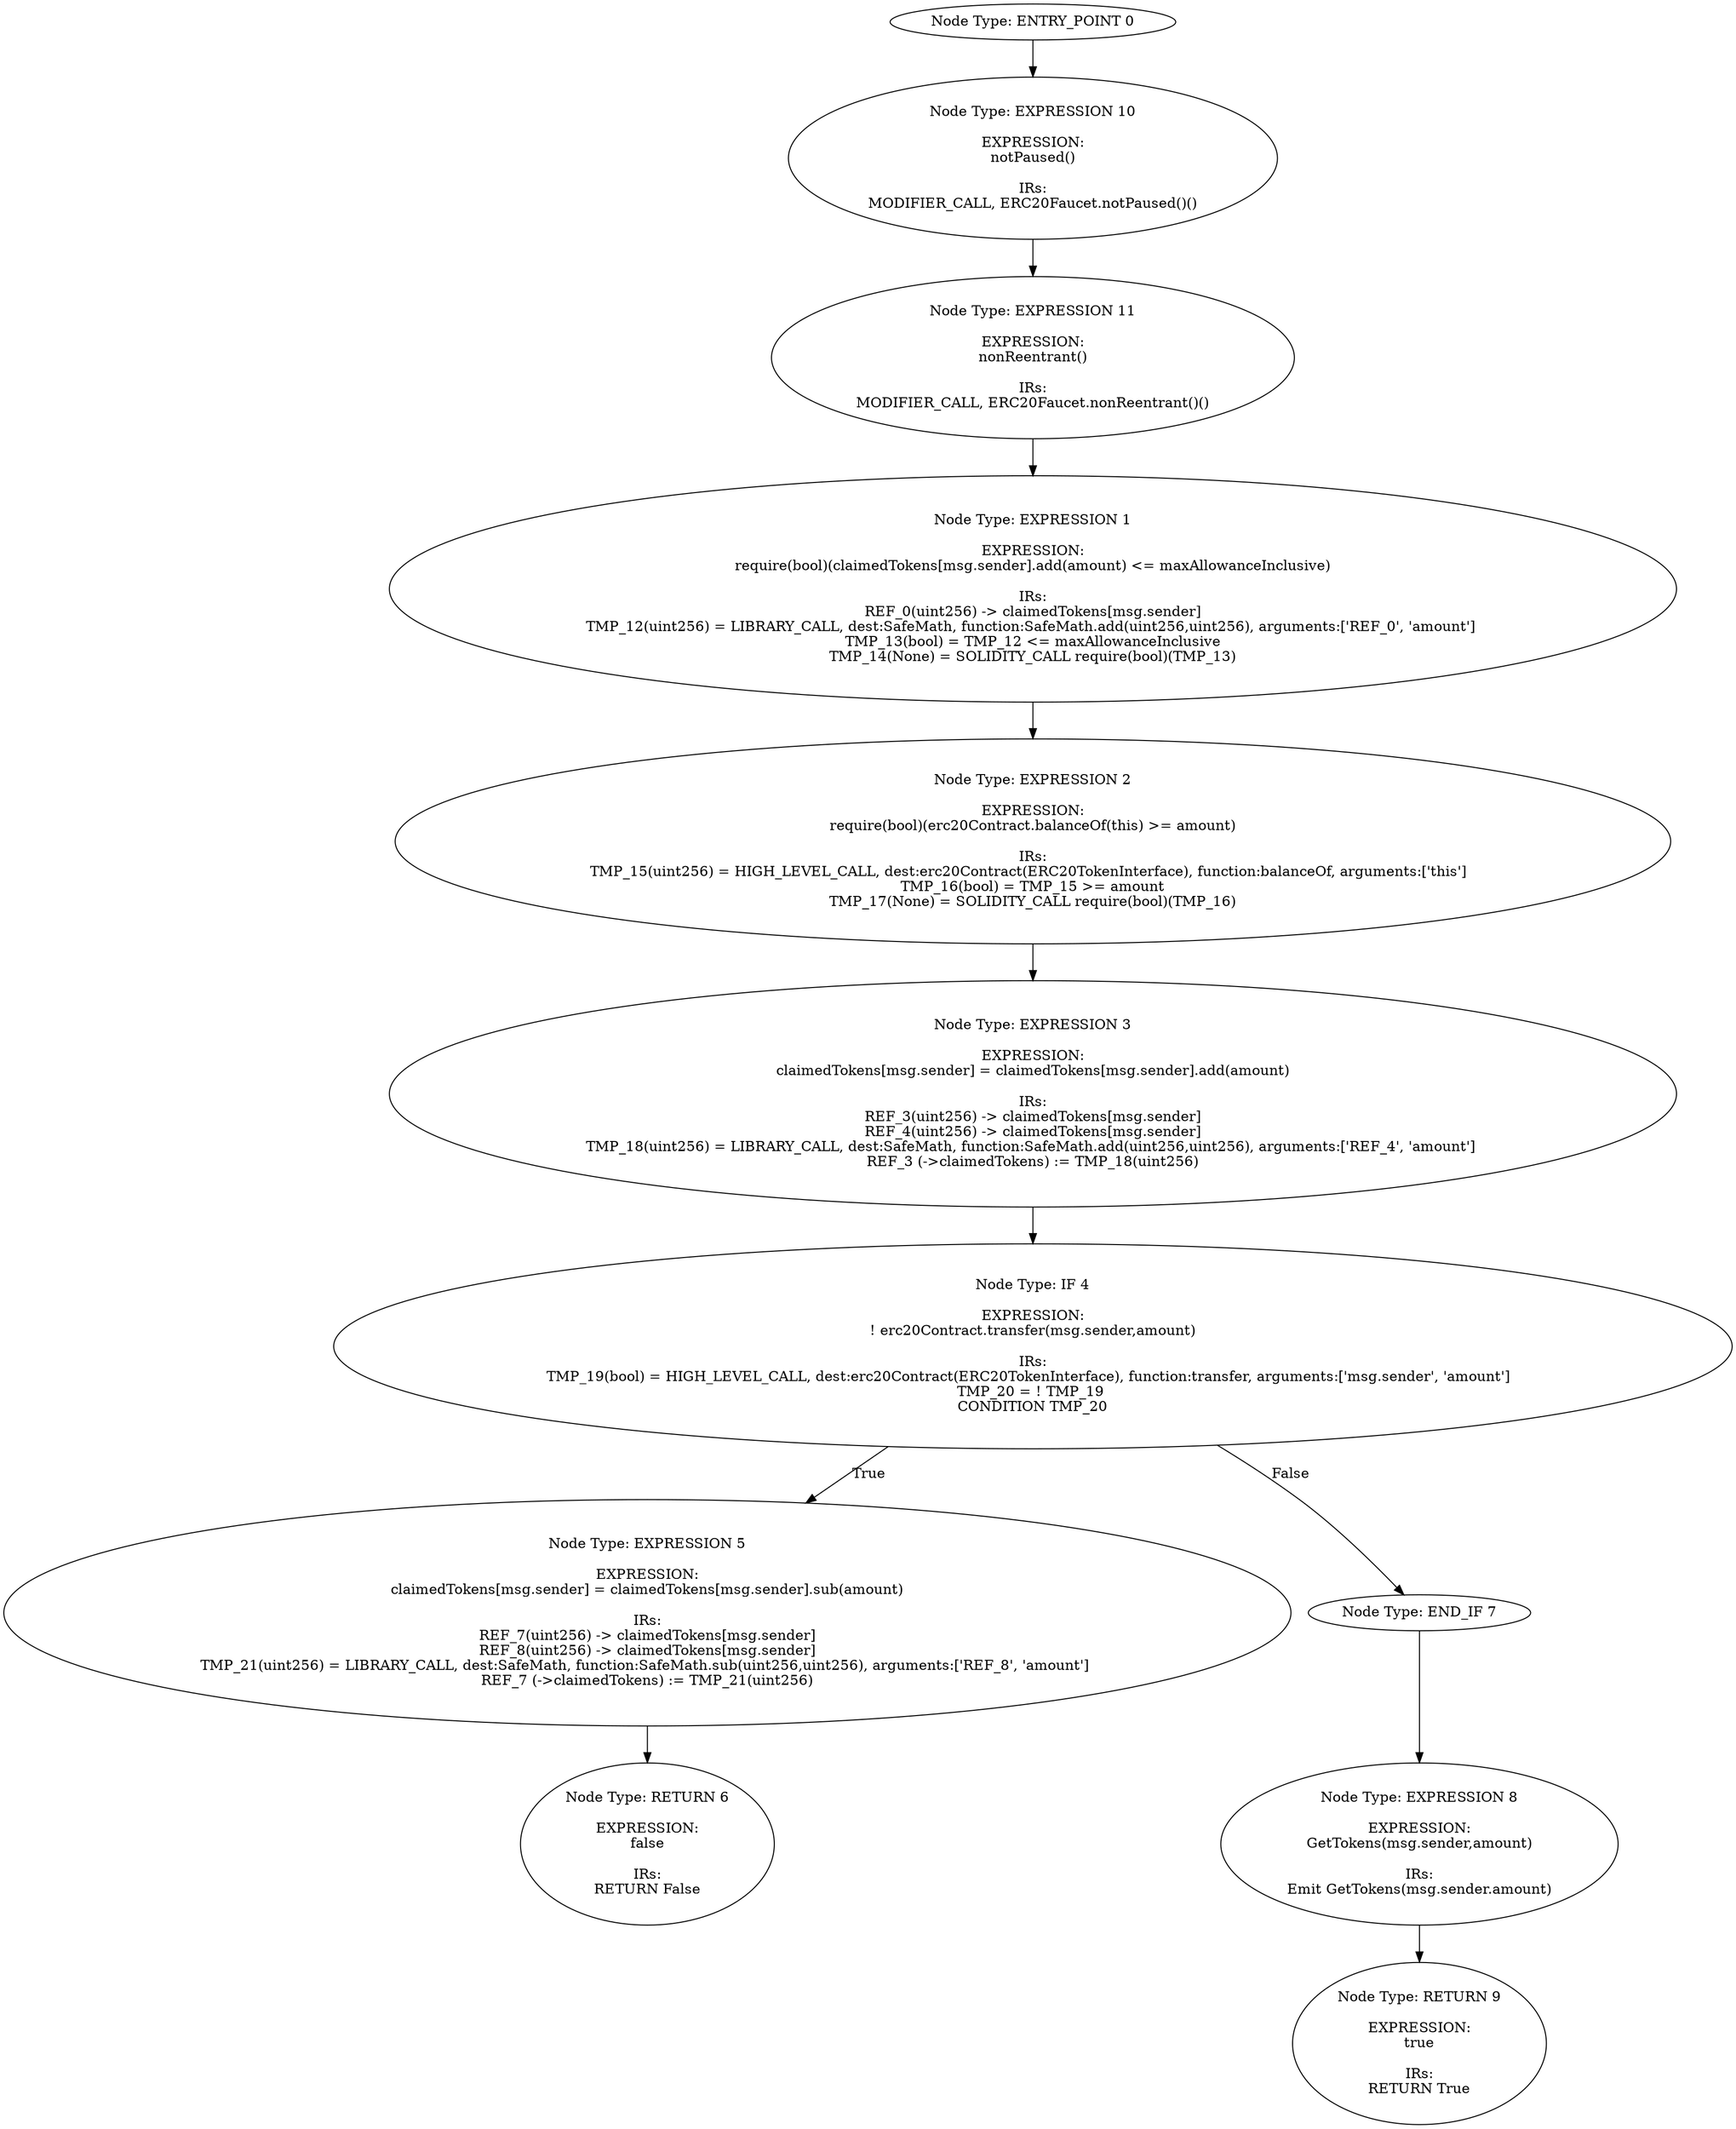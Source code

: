 digraph{
0[label="Node Type: ENTRY_POINT 0
"];
0->10;
1[label="Node Type: EXPRESSION 1

EXPRESSION:
require(bool)(claimedTokens[msg.sender].add(amount) <= maxAllowanceInclusive)

IRs:
REF_0(uint256) -> claimedTokens[msg.sender]
TMP_12(uint256) = LIBRARY_CALL, dest:SafeMath, function:SafeMath.add(uint256,uint256), arguments:['REF_0', 'amount'] 
TMP_13(bool) = TMP_12 <= maxAllowanceInclusive
TMP_14(None) = SOLIDITY_CALL require(bool)(TMP_13)"];
1->2;
2[label="Node Type: EXPRESSION 2

EXPRESSION:
require(bool)(erc20Contract.balanceOf(this) >= amount)

IRs:
TMP_15(uint256) = HIGH_LEVEL_CALL, dest:erc20Contract(ERC20TokenInterface), function:balanceOf, arguments:['this']  
TMP_16(bool) = TMP_15 >= amount
TMP_17(None) = SOLIDITY_CALL require(bool)(TMP_16)"];
2->3;
3[label="Node Type: EXPRESSION 3

EXPRESSION:
claimedTokens[msg.sender] = claimedTokens[msg.sender].add(amount)

IRs:
REF_3(uint256) -> claimedTokens[msg.sender]
REF_4(uint256) -> claimedTokens[msg.sender]
TMP_18(uint256) = LIBRARY_CALL, dest:SafeMath, function:SafeMath.add(uint256,uint256), arguments:['REF_4', 'amount'] 
REF_3 (->claimedTokens) := TMP_18(uint256)"];
3->4;
4[label="Node Type: IF 4

EXPRESSION:
! erc20Contract.transfer(msg.sender,amount)

IRs:
TMP_19(bool) = HIGH_LEVEL_CALL, dest:erc20Contract(ERC20TokenInterface), function:transfer, arguments:['msg.sender', 'amount']  
TMP_20 = ! TMP_19 
CONDITION TMP_20"];
4->5[label="True"];
4->7[label="False"];
5[label="Node Type: EXPRESSION 5

EXPRESSION:
claimedTokens[msg.sender] = claimedTokens[msg.sender].sub(amount)

IRs:
REF_7(uint256) -> claimedTokens[msg.sender]
REF_8(uint256) -> claimedTokens[msg.sender]
TMP_21(uint256) = LIBRARY_CALL, dest:SafeMath, function:SafeMath.sub(uint256,uint256), arguments:['REF_8', 'amount'] 
REF_7 (->claimedTokens) := TMP_21(uint256)"];
5->6;
6[label="Node Type: RETURN 6

EXPRESSION:
false

IRs:
RETURN False"];
7[label="Node Type: END_IF 7
"];
7->8;
8[label="Node Type: EXPRESSION 8

EXPRESSION:
GetTokens(msg.sender,amount)

IRs:
Emit GetTokens(msg.sender.amount)"];
8->9;
9[label="Node Type: RETURN 9

EXPRESSION:
true

IRs:
RETURN True"];
10[label="Node Type: EXPRESSION 10

EXPRESSION:
notPaused()

IRs:
MODIFIER_CALL, ERC20Faucet.notPaused()()"];
10->11;
11[label="Node Type: EXPRESSION 11

EXPRESSION:
nonReentrant()

IRs:
MODIFIER_CALL, ERC20Faucet.nonReentrant()()"];
11->1;
}
